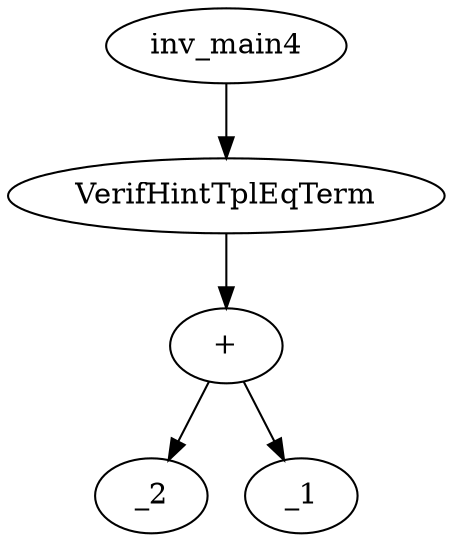 digraph dag {
0 [label="inv_main4"];
1 [label="VerifHintTplEqTerm"];
2 [label="+"];
3 [label="_2"];
4 [label="_1"];
0->1
1->2
2->4
2 -> 3
}
